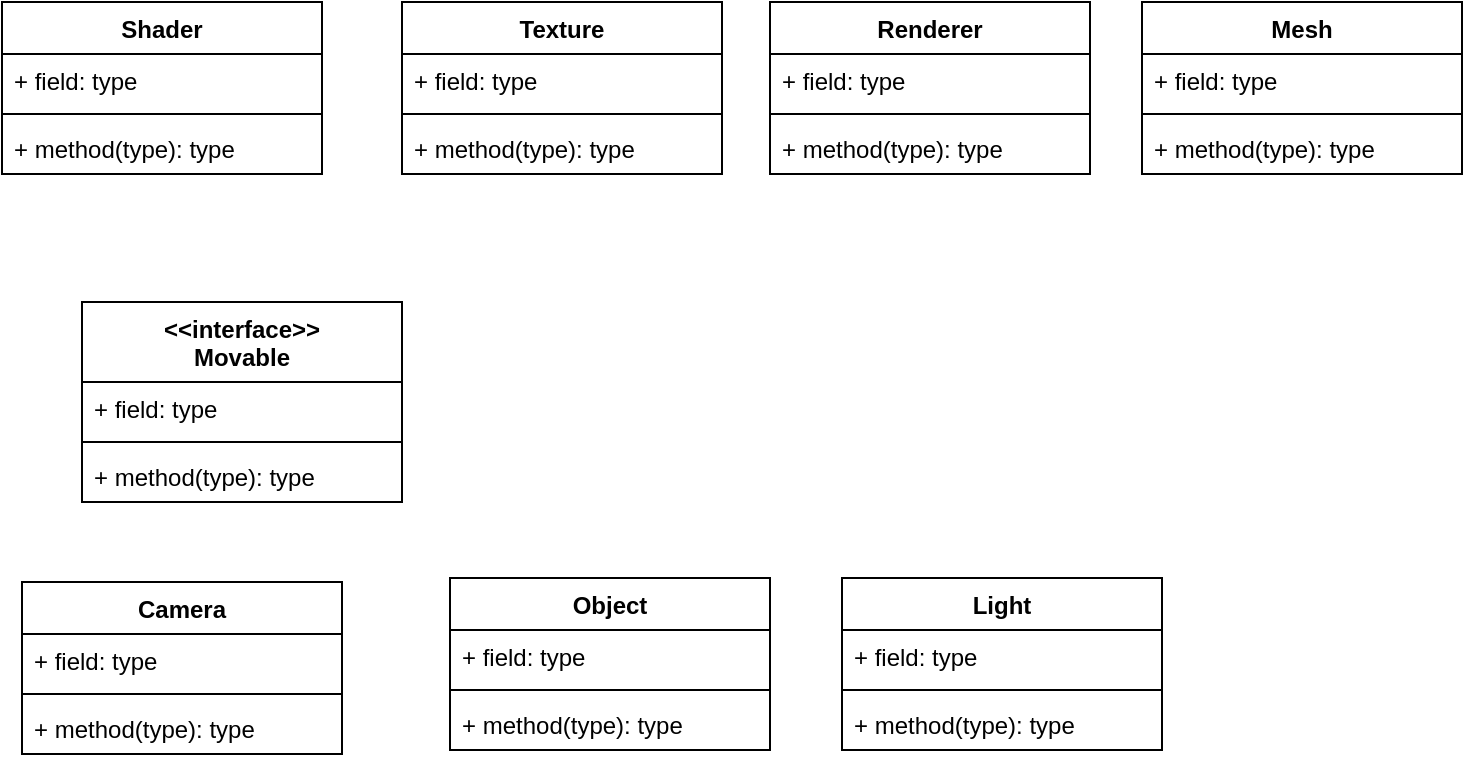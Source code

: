 <mxfile version="24.5.2" type="github">
  <diagram name="Page-1" id="YIeGllz-2YSGSIMajls2">
    <mxGraphModel dx="984" dy="644" grid="1" gridSize="10" guides="1" tooltips="1" connect="1" arrows="1" fold="1" page="1" pageScale="1" pageWidth="827" pageHeight="1169" math="0" shadow="0">
      <root>
        <mxCell id="0" />
        <mxCell id="1" parent="0" />
        <mxCell id="YP2TZf9SuIcWp3vICUSF-1" value="Shader" style="swimlane;fontStyle=1;align=center;verticalAlign=top;childLayout=stackLayout;horizontal=1;startSize=26;horizontalStack=0;resizeParent=1;resizeParentMax=0;resizeLast=0;collapsible=1;marginBottom=0;whiteSpace=wrap;html=1;" vertex="1" parent="1">
          <mxGeometry x="30" y="30" width="160" height="86" as="geometry" />
        </mxCell>
        <mxCell id="YP2TZf9SuIcWp3vICUSF-2" value="+ field: type" style="text;strokeColor=none;fillColor=none;align=left;verticalAlign=top;spacingLeft=4;spacingRight=4;overflow=hidden;rotatable=0;points=[[0,0.5],[1,0.5]];portConstraint=eastwest;whiteSpace=wrap;html=1;" vertex="1" parent="YP2TZf9SuIcWp3vICUSF-1">
          <mxGeometry y="26" width="160" height="26" as="geometry" />
        </mxCell>
        <mxCell id="YP2TZf9SuIcWp3vICUSF-3" value="" style="line;strokeWidth=1;fillColor=none;align=left;verticalAlign=middle;spacingTop=-1;spacingLeft=3;spacingRight=3;rotatable=0;labelPosition=right;points=[];portConstraint=eastwest;strokeColor=inherit;" vertex="1" parent="YP2TZf9SuIcWp3vICUSF-1">
          <mxGeometry y="52" width="160" height="8" as="geometry" />
        </mxCell>
        <mxCell id="YP2TZf9SuIcWp3vICUSF-4" value="+ method(type): type" style="text;strokeColor=none;fillColor=none;align=left;verticalAlign=top;spacingLeft=4;spacingRight=4;overflow=hidden;rotatable=0;points=[[0,0.5],[1,0.5]];portConstraint=eastwest;whiteSpace=wrap;html=1;" vertex="1" parent="YP2TZf9SuIcWp3vICUSF-1">
          <mxGeometry y="60" width="160" height="26" as="geometry" />
        </mxCell>
        <mxCell id="YP2TZf9SuIcWp3vICUSF-5" value="Texture" style="swimlane;fontStyle=1;align=center;verticalAlign=top;childLayout=stackLayout;horizontal=1;startSize=26;horizontalStack=0;resizeParent=1;resizeParentMax=0;resizeLast=0;collapsible=1;marginBottom=0;whiteSpace=wrap;html=1;" vertex="1" parent="1">
          <mxGeometry x="230" y="30" width="160" height="86" as="geometry" />
        </mxCell>
        <mxCell id="YP2TZf9SuIcWp3vICUSF-6" value="+ field: type" style="text;strokeColor=none;fillColor=none;align=left;verticalAlign=top;spacingLeft=4;spacingRight=4;overflow=hidden;rotatable=0;points=[[0,0.5],[1,0.5]];portConstraint=eastwest;whiteSpace=wrap;html=1;" vertex="1" parent="YP2TZf9SuIcWp3vICUSF-5">
          <mxGeometry y="26" width="160" height="26" as="geometry" />
        </mxCell>
        <mxCell id="YP2TZf9SuIcWp3vICUSF-7" value="" style="line;strokeWidth=1;fillColor=none;align=left;verticalAlign=middle;spacingTop=-1;spacingLeft=3;spacingRight=3;rotatable=0;labelPosition=right;points=[];portConstraint=eastwest;strokeColor=inherit;" vertex="1" parent="YP2TZf9SuIcWp3vICUSF-5">
          <mxGeometry y="52" width="160" height="8" as="geometry" />
        </mxCell>
        <mxCell id="YP2TZf9SuIcWp3vICUSF-8" value="+ method(type): type" style="text;strokeColor=none;fillColor=none;align=left;verticalAlign=top;spacingLeft=4;spacingRight=4;overflow=hidden;rotatable=0;points=[[0,0.5],[1,0.5]];portConstraint=eastwest;whiteSpace=wrap;html=1;" vertex="1" parent="YP2TZf9SuIcWp3vICUSF-5">
          <mxGeometry y="60" width="160" height="26" as="geometry" />
        </mxCell>
        <mxCell id="YP2TZf9SuIcWp3vICUSF-9" value="Renderer" style="swimlane;fontStyle=1;align=center;verticalAlign=top;childLayout=stackLayout;horizontal=1;startSize=26;horizontalStack=0;resizeParent=1;resizeParentMax=0;resizeLast=0;collapsible=1;marginBottom=0;whiteSpace=wrap;html=1;" vertex="1" parent="1">
          <mxGeometry x="414" y="30" width="160" height="86" as="geometry" />
        </mxCell>
        <mxCell id="YP2TZf9SuIcWp3vICUSF-10" value="+ field: type" style="text;strokeColor=none;fillColor=none;align=left;verticalAlign=top;spacingLeft=4;spacingRight=4;overflow=hidden;rotatable=0;points=[[0,0.5],[1,0.5]];portConstraint=eastwest;whiteSpace=wrap;html=1;" vertex="1" parent="YP2TZf9SuIcWp3vICUSF-9">
          <mxGeometry y="26" width="160" height="26" as="geometry" />
        </mxCell>
        <mxCell id="YP2TZf9SuIcWp3vICUSF-11" value="" style="line;strokeWidth=1;fillColor=none;align=left;verticalAlign=middle;spacingTop=-1;spacingLeft=3;spacingRight=3;rotatable=0;labelPosition=right;points=[];portConstraint=eastwest;strokeColor=inherit;" vertex="1" parent="YP2TZf9SuIcWp3vICUSF-9">
          <mxGeometry y="52" width="160" height="8" as="geometry" />
        </mxCell>
        <mxCell id="YP2TZf9SuIcWp3vICUSF-12" value="+ method(type): type" style="text;strokeColor=none;fillColor=none;align=left;verticalAlign=top;spacingLeft=4;spacingRight=4;overflow=hidden;rotatable=0;points=[[0,0.5],[1,0.5]];portConstraint=eastwest;whiteSpace=wrap;html=1;" vertex="1" parent="YP2TZf9SuIcWp3vICUSF-9">
          <mxGeometry y="60" width="160" height="26" as="geometry" />
        </mxCell>
        <mxCell id="YP2TZf9SuIcWp3vICUSF-13" value="Mesh" style="swimlane;fontStyle=1;align=center;verticalAlign=top;childLayout=stackLayout;horizontal=1;startSize=26;horizontalStack=0;resizeParent=1;resizeParentMax=0;resizeLast=0;collapsible=1;marginBottom=0;whiteSpace=wrap;html=1;" vertex="1" parent="1">
          <mxGeometry x="600" y="30" width="160" height="86" as="geometry" />
        </mxCell>
        <mxCell id="YP2TZf9SuIcWp3vICUSF-14" value="+ field: type" style="text;strokeColor=none;fillColor=none;align=left;verticalAlign=top;spacingLeft=4;spacingRight=4;overflow=hidden;rotatable=0;points=[[0,0.5],[1,0.5]];portConstraint=eastwest;whiteSpace=wrap;html=1;" vertex="1" parent="YP2TZf9SuIcWp3vICUSF-13">
          <mxGeometry y="26" width="160" height="26" as="geometry" />
        </mxCell>
        <mxCell id="YP2TZf9SuIcWp3vICUSF-15" value="" style="line;strokeWidth=1;fillColor=none;align=left;verticalAlign=middle;spacingTop=-1;spacingLeft=3;spacingRight=3;rotatable=0;labelPosition=right;points=[];portConstraint=eastwest;strokeColor=inherit;" vertex="1" parent="YP2TZf9SuIcWp3vICUSF-13">
          <mxGeometry y="52" width="160" height="8" as="geometry" />
        </mxCell>
        <mxCell id="YP2TZf9SuIcWp3vICUSF-16" value="+ method(type): type" style="text;strokeColor=none;fillColor=none;align=left;verticalAlign=top;spacingLeft=4;spacingRight=4;overflow=hidden;rotatable=0;points=[[0,0.5],[1,0.5]];portConstraint=eastwest;whiteSpace=wrap;html=1;" vertex="1" parent="YP2TZf9SuIcWp3vICUSF-13">
          <mxGeometry y="60" width="160" height="26" as="geometry" />
        </mxCell>
        <mxCell id="YP2TZf9SuIcWp3vICUSF-21" value="&amp;lt;&amp;lt;interface&amp;gt;&amp;gt;&lt;div&gt;Movable&lt;/div&gt;" style="swimlane;fontStyle=1;align=center;verticalAlign=top;childLayout=stackLayout;horizontal=1;startSize=40;horizontalStack=0;resizeParent=1;resizeParentMax=0;resizeLast=0;collapsible=1;marginBottom=0;whiteSpace=wrap;html=1;" vertex="1" parent="1">
          <mxGeometry x="70" y="180" width="160" height="100" as="geometry" />
        </mxCell>
        <mxCell id="YP2TZf9SuIcWp3vICUSF-22" value="+ field: type" style="text;strokeColor=none;fillColor=none;align=left;verticalAlign=top;spacingLeft=4;spacingRight=4;overflow=hidden;rotatable=0;points=[[0,0.5],[1,0.5]];portConstraint=eastwest;whiteSpace=wrap;html=1;" vertex="1" parent="YP2TZf9SuIcWp3vICUSF-21">
          <mxGeometry y="40" width="160" height="26" as="geometry" />
        </mxCell>
        <mxCell id="YP2TZf9SuIcWp3vICUSF-23" value="" style="line;strokeWidth=1;fillColor=none;align=left;verticalAlign=middle;spacingTop=-1;spacingLeft=3;spacingRight=3;rotatable=0;labelPosition=right;points=[];portConstraint=eastwest;strokeColor=inherit;" vertex="1" parent="YP2TZf9SuIcWp3vICUSF-21">
          <mxGeometry y="66" width="160" height="8" as="geometry" />
        </mxCell>
        <mxCell id="YP2TZf9SuIcWp3vICUSF-24" value="+ method(type): type" style="text;strokeColor=none;fillColor=none;align=left;verticalAlign=top;spacingLeft=4;spacingRight=4;overflow=hidden;rotatable=0;points=[[0,0.5],[1,0.5]];portConstraint=eastwest;whiteSpace=wrap;html=1;" vertex="1" parent="YP2TZf9SuIcWp3vICUSF-21">
          <mxGeometry y="74" width="160" height="26" as="geometry" />
        </mxCell>
        <mxCell id="YP2TZf9SuIcWp3vICUSF-25" value="Camera" style="swimlane;fontStyle=1;align=center;verticalAlign=top;childLayout=stackLayout;horizontal=1;startSize=26;horizontalStack=0;resizeParent=1;resizeParentMax=0;resizeLast=0;collapsible=1;marginBottom=0;whiteSpace=wrap;html=1;" vertex="1" parent="1">
          <mxGeometry x="40" y="320" width="160" height="86" as="geometry" />
        </mxCell>
        <mxCell id="YP2TZf9SuIcWp3vICUSF-26" value="+ field: type" style="text;strokeColor=none;fillColor=none;align=left;verticalAlign=top;spacingLeft=4;spacingRight=4;overflow=hidden;rotatable=0;points=[[0,0.5],[1,0.5]];portConstraint=eastwest;whiteSpace=wrap;html=1;" vertex="1" parent="YP2TZf9SuIcWp3vICUSF-25">
          <mxGeometry y="26" width="160" height="26" as="geometry" />
        </mxCell>
        <mxCell id="YP2TZf9SuIcWp3vICUSF-27" value="" style="line;strokeWidth=1;fillColor=none;align=left;verticalAlign=middle;spacingTop=-1;spacingLeft=3;spacingRight=3;rotatable=0;labelPosition=right;points=[];portConstraint=eastwest;strokeColor=inherit;" vertex="1" parent="YP2TZf9SuIcWp3vICUSF-25">
          <mxGeometry y="52" width="160" height="8" as="geometry" />
        </mxCell>
        <mxCell id="YP2TZf9SuIcWp3vICUSF-28" value="+ method(type): type" style="text;strokeColor=none;fillColor=none;align=left;verticalAlign=top;spacingLeft=4;spacingRight=4;overflow=hidden;rotatable=0;points=[[0,0.5],[1,0.5]];portConstraint=eastwest;whiteSpace=wrap;html=1;" vertex="1" parent="YP2TZf9SuIcWp3vICUSF-25">
          <mxGeometry y="60" width="160" height="26" as="geometry" />
        </mxCell>
        <mxCell id="YP2TZf9SuIcWp3vICUSF-29" value="Object" style="swimlane;fontStyle=1;align=center;verticalAlign=top;childLayout=stackLayout;horizontal=1;startSize=26;horizontalStack=0;resizeParent=1;resizeParentMax=0;resizeLast=0;collapsible=1;marginBottom=0;whiteSpace=wrap;html=1;" vertex="1" parent="1">
          <mxGeometry x="254" y="318" width="160" height="86" as="geometry" />
        </mxCell>
        <mxCell id="YP2TZf9SuIcWp3vICUSF-30" value="+ field: type" style="text;strokeColor=none;fillColor=none;align=left;verticalAlign=top;spacingLeft=4;spacingRight=4;overflow=hidden;rotatable=0;points=[[0,0.5],[1,0.5]];portConstraint=eastwest;whiteSpace=wrap;html=1;" vertex="1" parent="YP2TZf9SuIcWp3vICUSF-29">
          <mxGeometry y="26" width="160" height="26" as="geometry" />
        </mxCell>
        <mxCell id="YP2TZf9SuIcWp3vICUSF-31" value="" style="line;strokeWidth=1;fillColor=none;align=left;verticalAlign=middle;spacingTop=-1;spacingLeft=3;spacingRight=3;rotatable=0;labelPosition=right;points=[];portConstraint=eastwest;strokeColor=inherit;" vertex="1" parent="YP2TZf9SuIcWp3vICUSF-29">
          <mxGeometry y="52" width="160" height="8" as="geometry" />
        </mxCell>
        <mxCell id="YP2TZf9SuIcWp3vICUSF-32" value="+ method(type): type" style="text;strokeColor=none;fillColor=none;align=left;verticalAlign=top;spacingLeft=4;spacingRight=4;overflow=hidden;rotatable=0;points=[[0,0.5],[1,0.5]];portConstraint=eastwest;whiteSpace=wrap;html=1;" vertex="1" parent="YP2TZf9SuIcWp3vICUSF-29">
          <mxGeometry y="60" width="160" height="26" as="geometry" />
        </mxCell>
        <mxCell id="YP2TZf9SuIcWp3vICUSF-33" value="Light" style="swimlane;fontStyle=1;align=center;verticalAlign=top;childLayout=stackLayout;horizontal=1;startSize=26;horizontalStack=0;resizeParent=1;resizeParentMax=0;resizeLast=0;collapsible=1;marginBottom=0;whiteSpace=wrap;html=1;" vertex="1" parent="1">
          <mxGeometry x="450" y="318" width="160" height="86" as="geometry" />
        </mxCell>
        <mxCell id="YP2TZf9SuIcWp3vICUSF-34" value="+ field: type" style="text;strokeColor=none;fillColor=none;align=left;verticalAlign=top;spacingLeft=4;spacingRight=4;overflow=hidden;rotatable=0;points=[[0,0.5],[1,0.5]];portConstraint=eastwest;whiteSpace=wrap;html=1;" vertex="1" parent="YP2TZf9SuIcWp3vICUSF-33">
          <mxGeometry y="26" width="160" height="26" as="geometry" />
        </mxCell>
        <mxCell id="YP2TZf9SuIcWp3vICUSF-35" value="" style="line;strokeWidth=1;fillColor=none;align=left;verticalAlign=middle;spacingTop=-1;spacingLeft=3;spacingRight=3;rotatable=0;labelPosition=right;points=[];portConstraint=eastwest;strokeColor=inherit;" vertex="1" parent="YP2TZf9SuIcWp3vICUSF-33">
          <mxGeometry y="52" width="160" height="8" as="geometry" />
        </mxCell>
        <mxCell id="YP2TZf9SuIcWp3vICUSF-36" value="+ method(type): type" style="text;strokeColor=none;fillColor=none;align=left;verticalAlign=top;spacingLeft=4;spacingRight=4;overflow=hidden;rotatable=0;points=[[0,0.5],[1,0.5]];portConstraint=eastwest;whiteSpace=wrap;html=1;" vertex="1" parent="YP2TZf9SuIcWp3vICUSF-33">
          <mxGeometry y="60" width="160" height="26" as="geometry" />
        </mxCell>
      </root>
    </mxGraphModel>
  </diagram>
</mxfile>
